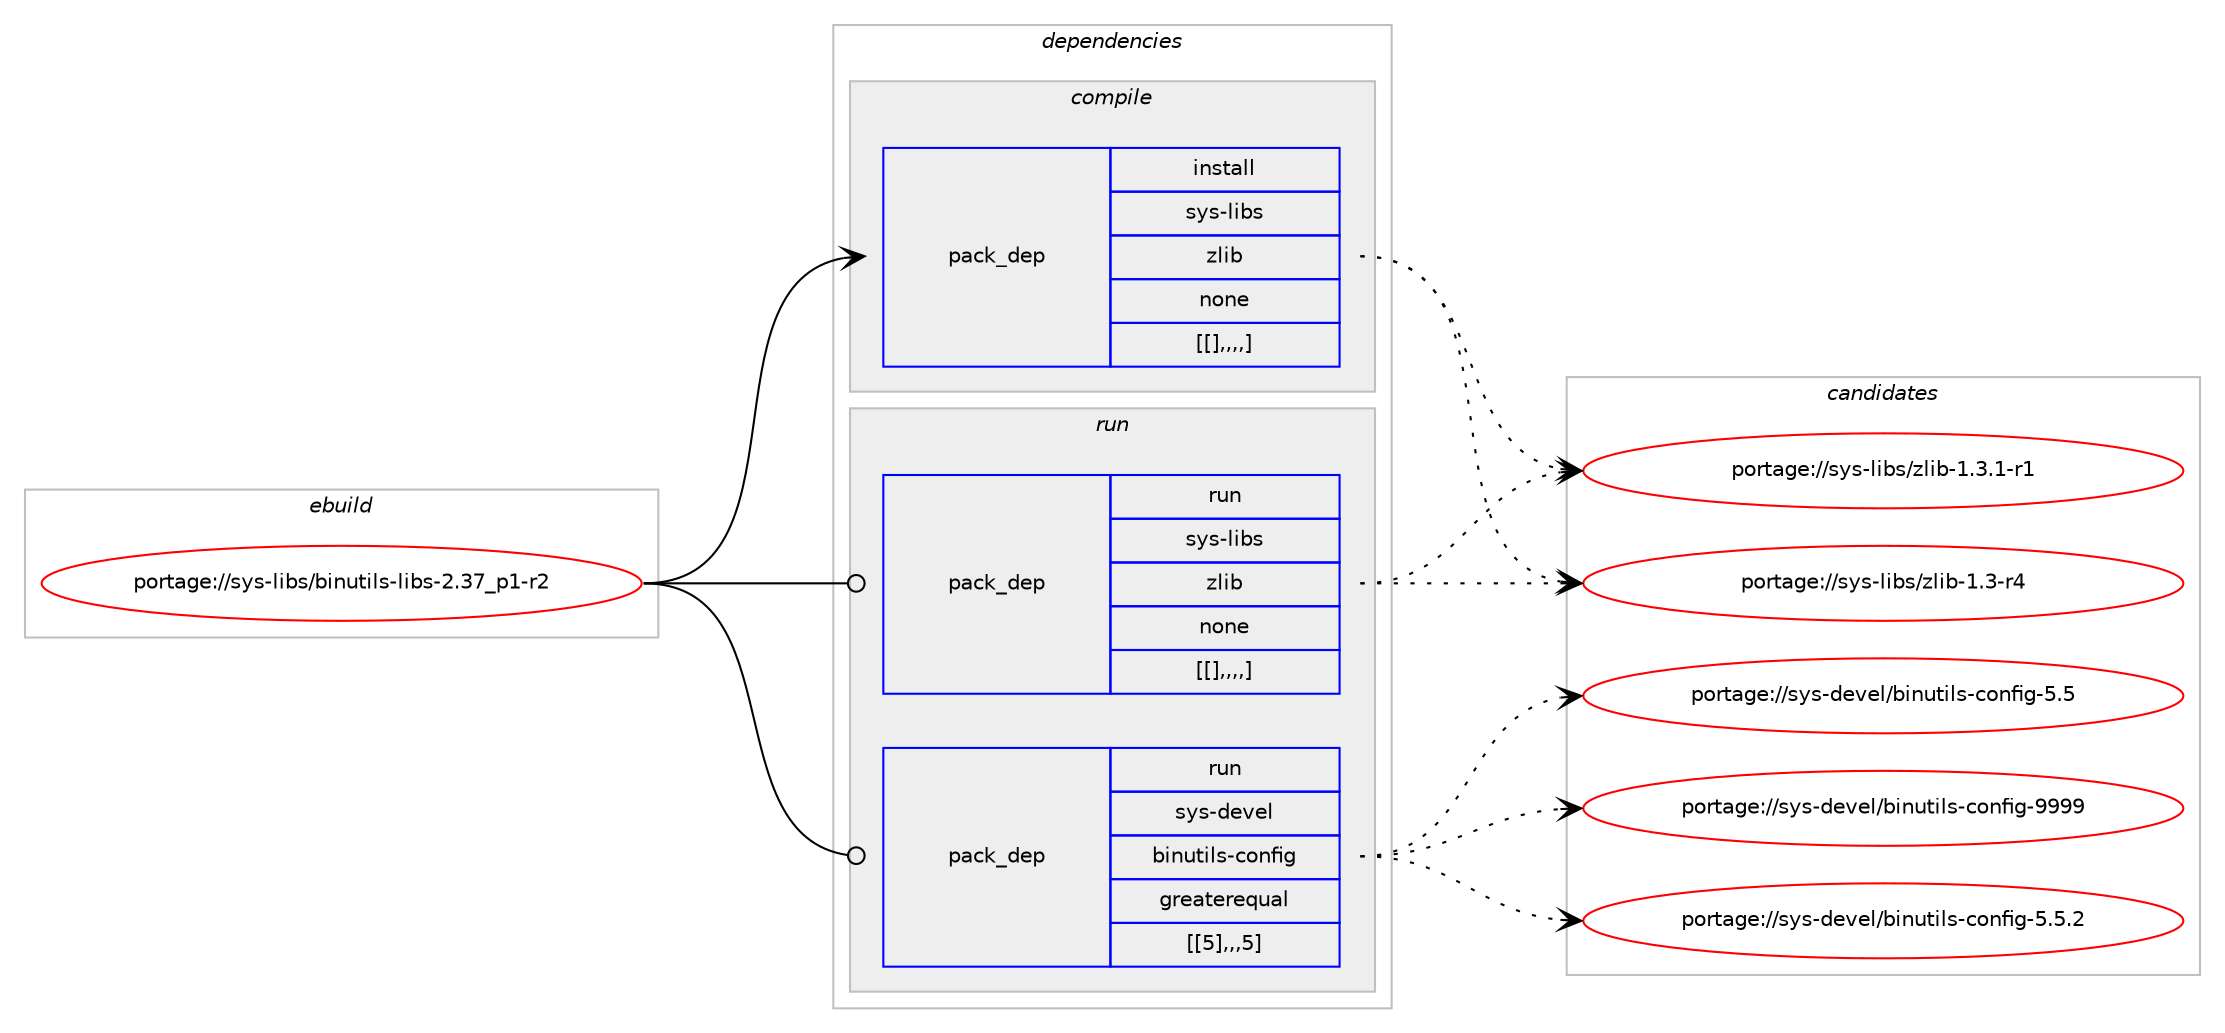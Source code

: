 digraph prolog {

# *************
# Graph options
# *************

newrank=true;
concentrate=true;
compound=true;
graph [rankdir=LR,fontname=Helvetica,fontsize=10,ranksep=1.5];#, ranksep=2.5, nodesep=0.2];
edge  [arrowhead=vee];
node  [fontname=Helvetica,fontsize=10];

# **********
# The ebuild
# **********

subgraph cluster_leftcol {
color=gray;
label=<<i>ebuild</i>>;
id [label="portage://sys-libs/binutils-libs-2.37_p1-r2", color=red, width=4, href="../sys-libs/binutils-libs-2.37_p1-r2.svg"];
}

# ****************
# The dependencies
# ****************

subgraph cluster_midcol {
color=gray;
label=<<i>dependencies</i>>;
subgraph cluster_compile {
fillcolor="#eeeeee";
style=filled;
label=<<i>compile</i>>;
subgraph pack16024 {
dependency25534 [label=<<TABLE BORDER="0" CELLBORDER="1" CELLSPACING="0" CELLPADDING="4" WIDTH="220"><TR><TD ROWSPAN="6" CELLPADDING="30">pack_dep</TD></TR><TR><TD WIDTH="110">install</TD></TR><TR><TD>sys-libs</TD></TR><TR><TD>zlib</TD></TR><TR><TD>none</TD></TR><TR><TD>[[],,,,]</TD></TR></TABLE>>, shape=none, color=blue];
}
id:e -> dependency25534:w [weight=20,style="solid",arrowhead="vee"];
}
subgraph cluster_compileandrun {
fillcolor="#eeeeee";
style=filled;
label=<<i>compile and run</i>>;
}
subgraph cluster_run {
fillcolor="#eeeeee";
style=filled;
label=<<i>run</i>>;
subgraph pack16025 {
dependency25535 [label=<<TABLE BORDER="0" CELLBORDER="1" CELLSPACING="0" CELLPADDING="4" WIDTH="220"><TR><TD ROWSPAN="6" CELLPADDING="30">pack_dep</TD></TR><TR><TD WIDTH="110">run</TD></TR><TR><TD>sys-devel</TD></TR><TR><TD>binutils-config</TD></TR><TR><TD>greaterequal</TD></TR><TR><TD>[[5],,,5]</TD></TR></TABLE>>, shape=none, color=blue];
}
id:e -> dependency25535:w [weight=20,style="solid",arrowhead="odot"];
subgraph pack16026 {
dependency25536 [label=<<TABLE BORDER="0" CELLBORDER="1" CELLSPACING="0" CELLPADDING="4" WIDTH="220"><TR><TD ROWSPAN="6" CELLPADDING="30">pack_dep</TD></TR><TR><TD WIDTH="110">run</TD></TR><TR><TD>sys-libs</TD></TR><TR><TD>zlib</TD></TR><TR><TD>none</TD></TR><TR><TD>[[],,,,]</TD></TR></TABLE>>, shape=none, color=blue];
}
id:e -> dependency25536:w [weight=20,style="solid",arrowhead="odot"];
}
}

# **************
# The candidates
# **************

subgraph cluster_choices {
rank=same;
color=gray;
label=<<i>candidates</i>>;

subgraph choice16024 {
color=black;
nodesep=1;
choice115121115451081059811547122108105984549465146494511449 [label="portage://sys-libs/zlib-1.3.1-r1", color=red, width=4,href="../sys-libs/zlib-1.3.1-r1.svg"];
choice11512111545108105981154712210810598454946514511452 [label="portage://sys-libs/zlib-1.3-r4", color=red, width=4,href="../sys-libs/zlib-1.3-r4.svg"];
dependency25534:e -> choice115121115451081059811547122108105984549465146494511449:w [style=dotted,weight="100"];
dependency25534:e -> choice11512111545108105981154712210810598454946514511452:w [style=dotted,weight="100"];
}
subgraph choice16025 {
color=black;
nodesep=1;
choice11512111545100101118101108479810511011711610510811545991111101021051034557575757 [label="portage://sys-devel/binutils-config-9999", color=red, width=4,href="../sys-devel/binutils-config-9999.svg"];
choice1151211154510010111810110847981051101171161051081154599111110102105103455346534650 [label="portage://sys-devel/binutils-config-5.5.2", color=red, width=4,href="../sys-devel/binutils-config-5.5.2.svg"];
choice115121115451001011181011084798105110117116105108115459911111010210510345534653 [label="portage://sys-devel/binutils-config-5.5", color=red, width=4,href="../sys-devel/binutils-config-5.5.svg"];
dependency25535:e -> choice11512111545100101118101108479810511011711610510811545991111101021051034557575757:w [style=dotted,weight="100"];
dependency25535:e -> choice1151211154510010111810110847981051101171161051081154599111110102105103455346534650:w [style=dotted,weight="100"];
dependency25535:e -> choice115121115451001011181011084798105110117116105108115459911111010210510345534653:w [style=dotted,weight="100"];
}
subgraph choice16026 {
color=black;
nodesep=1;
choice115121115451081059811547122108105984549465146494511449 [label="portage://sys-libs/zlib-1.3.1-r1", color=red, width=4,href="../sys-libs/zlib-1.3.1-r1.svg"];
choice11512111545108105981154712210810598454946514511452 [label="portage://sys-libs/zlib-1.3-r4", color=red, width=4,href="../sys-libs/zlib-1.3-r4.svg"];
dependency25536:e -> choice115121115451081059811547122108105984549465146494511449:w [style=dotted,weight="100"];
dependency25536:e -> choice11512111545108105981154712210810598454946514511452:w [style=dotted,weight="100"];
}
}

}
